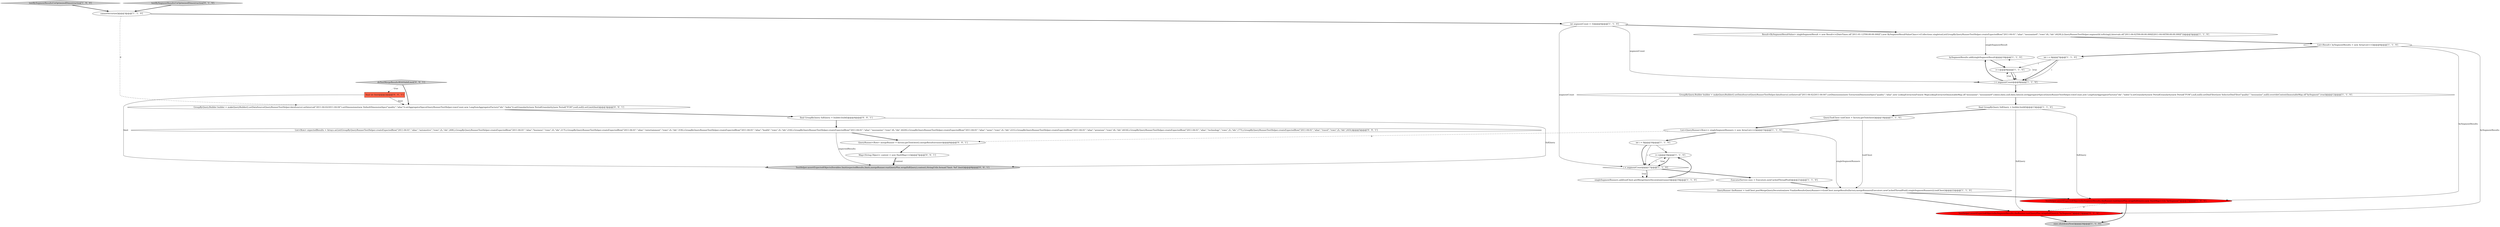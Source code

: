 digraph {
0 [style = filled, label = "testBySegmentResultsUnOptimizedDimextraction['1', '0', '0']", fillcolor = lightgray, shape = diamond image = "AAA0AAABBB1BBB"];
12 [style = filled, label = "i++@@@18@@@['1', '1', '0']", fillcolor = white, shape = ellipse image = "AAA0AAABBB1BBB"];
18 [style = filled, label = "i++@@@9@@@['1', '1', '0']", fillcolor = white, shape = ellipse image = "AAA0AAABBB1BBB"];
11 [style = filled, label = "final GroupByQuery fullQuery = builder.build()@@@13@@@['1', '1', '0']", fillcolor = white, shape = ellipse image = "AAA0AAABBB1BBB"];
20 [style = filled, label = "exec.shutdownNow()@@@24@@@['1', '1', '0']", fillcolor = lightgray, shape = ellipse image = "AAA0AAABBB1BBB"];
4 [style = filled, label = "GroupByQuery.Builder builder = makeQueryBuilder().setDataSource(QueryRunnerTestHelper.dataSource).setInterval(\"2011-04-02/2011-04-04\").setDimensions(new ExtractionDimensionSpec(\"quality\",\"alias\",new LookupExtractionFn(new MapLookupExtractor(ImmutableMap.of(\"mezzanine\",\"mezzanine0\"),false),false,null,false,false))).setAggregatorSpecs(QueryRunnerTestHelper.rowsCount,new LongSumAggregatorFactory(\"idx\",\"index\")).setGranularity(new PeriodGranularity(new Period(\"P1M\"),null,null)).setDimFilter(new SelectorDimFilter(\"quality\",\"mezzanine\",null)).overrideContext(ImmutableMap.of(\"bySegment\",true))@@@12@@@['1', '1', '0']", fillcolor = white, shape = ellipse image = "AAA0AAABBB1BBB"];
19 [style = filled, label = "QueryRunner theRunner = toolChest.postMergeQueryDecoration(new FinalizeResultsQueryRunner<>(toolChest.mergeResults(factory.mergeRunners(Executors.newCachedThreadPool(),singleSegmentRunners)),toolChest))@@@22@@@['1', '1', '0']", fillcolor = white, shape = ellipse image = "AAA0AAABBB1BBB"];
7 [style = filled, label = "Result<BySegmentResultValue> singleSegmentResult = new Result<>(DateTimes.of(\"2011-01-12T00:00:00.000Z\"),new BySegmentResultValueClass<>(Collections.singletonList(GroupByQueryRunnerTestHelper.createExpectedRow(\"2011-04-01\",\"alias\",\"mezzanine0\",\"rows\",6L,\"idx\",4420L)),QueryRunnerTestHelper.segmentId.toString(),Intervals.of(\"2011-04-02T00:00:00.000Z/2011-04-04T00:00:00.000Z\")))@@@5@@@['1', '1', '0']", fillcolor = white, shape = ellipse image = "AAA0AAABBB1BBB"];
10 [style = filled, label = "bySegmentResults.add(singleSegmentResult)@@@10@@@['1', '1', '0']", fillcolor = white, shape = ellipse image = "AAA0AAABBB1BBB"];
8 [style = filled, label = "List<QueryRunner<Row>> singleSegmentRunners = new ArrayList<>()@@@15@@@['1', '1', '0']", fillcolor = white, shape = ellipse image = "AAA0AAABBB1BBB"];
14 [style = filled, label = "List<Result> bySegmentResults = new ArrayList<>()@@@6@@@['1', '1', '0']", fillcolor = white, shape = ellipse image = "AAA0AAABBB1BBB"];
2 [style = filled, label = "ExecutorService exec = Executors.newCachedThreadPool()@@@21@@@['1', '1', '0']", fillcolor = white, shape = ellipse image = "AAA0AAABBB1BBB"];
25 [style = filled, label = "QueryRunner<Row> mergeRunner = factory.getToolchest().mergeResults(runner)@@@6@@@['0', '0', '1']", fillcolor = white, shape = ellipse image = "AAA0AAABBB3BBB"];
26 [style = filled, label = "doTestMergeResultsWithValidLimit['0', '0', '1']", fillcolor = lightgray, shape = diamond image = "AAA0AAABBB3BBB"];
3 [style = filled, label = "i < segmentCount@@@17@@@['1', '1', '0']", fillcolor = white, shape = diamond image = "AAA0AAABBB1BBB"];
29 [style = filled, label = "final int limit@@@2@@@['0', '0', '1']", fillcolor = tomato, shape = box image = "AAA0AAABBB3BBB"];
5 [style = filled, label = "TestHelper.assertExpectedObjects(bySegmentResults,theRunner.run(QueryPlus.wrap(fullQuery),new HashMap<>()),\"bySegment\")@@@23@@@['1', '0', '0']", fillcolor = red, shape = ellipse image = "AAA1AAABBB1BBB"];
6 [style = filled, label = "int i = 0@@@16@@@['1', '1', '0']", fillcolor = white, shape = ellipse image = "AAA0AAABBB1BBB"];
24 [style = filled, label = "Map<String,Object> context = new HashMap<>()@@@7@@@['0', '0', '1']", fillcolor = white, shape = ellipse image = "AAA0AAABBB3BBB"];
1 [style = filled, label = "cannotVectorize()@@@3@@@['1', '1', '0']", fillcolor = white, shape = ellipse image = "AAA0AAABBB1BBB"];
13 [style = filled, label = "singleSegmentRunners.add(toolChest.preMergeQueryDecoration(runner))@@@19@@@['1', '1', '0']", fillcolor = white, shape = ellipse image = "AAA0AAABBB1BBB"];
17 [style = filled, label = "QueryToolChest toolChest = factory.getToolchest()@@@14@@@['1', '1', '0']", fillcolor = white, shape = ellipse image = "AAA0AAABBB1BBB"];
21 [style = filled, label = "TestHelper.assertExpectedObjects(bySegmentResults,theRunner.run(QueryPlus.wrap(fullQuery)),\"bySegment\")@@@23@@@['0', '1', '0']", fillcolor = red, shape = ellipse image = "AAA1AAABBB2BBB"];
16 [style = filled, label = "int i = 0@@@7@@@['1', '1', '0']", fillcolor = white, shape = ellipse image = "AAA0AAABBB1BBB"];
23 [style = filled, label = "GroupByQuery.Builder builder = makeQueryBuilder().setDataSource(QueryRunnerTestHelper.dataSource).setInterval(\"2011-04-02/2011-04-04\").setDimensions(new DefaultDimensionSpec(\"quality\",\"alias\")).setAggregatorSpecs(QueryRunnerTestHelper.rowsCount,new LongSumAggregatorFactory(\"idx\",\"index\")).setGranularity(new PeriodGranularity(new Period(\"P1M\"),null,null)).setLimit(limit)@@@3@@@['0', '0', '1']", fillcolor = white, shape = ellipse image = "AAA0AAABBB3BBB"];
22 [style = filled, label = "testBySegmentResultsUnOptimizedDimextraction['0', '1', '0']", fillcolor = lightgray, shape = diamond image = "AAA0AAABBB2BBB"];
9 [style = filled, label = "int segmentCount = 32@@@4@@@['1', '1', '0']", fillcolor = white, shape = ellipse image = "AAA0AAABBB1BBB"];
28 [style = filled, label = "TestHelper.assertExpectedObjects(Iterables.limit(expectedResults,limit),mergeRunner.run(QueryPlus.wrap(fullQuery),context),StringUtils.format(\"limit: %d\",limit))@@@8@@@['0', '0', '1']", fillcolor = lightgray, shape = ellipse image = "AAA0AAABBB3BBB"];
30 [style = filled, label = "List<Row> expectedResults = Arrays.asList(GroupByQueryRunnerTestHelper.createExpectedRow(\"2011-04-01\",\"alias\",\"automotive\",\"rows\",2L,\"idx\",269L),GroupByQueryRunnerTestHelper.createExpectedRow(\"2011-04-01\",\"alias\",\"business\",\"rows\",2L,\"idx\",217L),GroupByQueryRunnerTestHelper.createExpectedRow(\"2011-04-01\",\"alias\",\"entertainment\",\"rows\",2L,\"idx\",319L),GroupByQueryRunnerTestHelper.createExpectedRow(\"2011-04-01\",\"alias\",\"health\",\"rows\",2L,\"idx\",216L),GroupByQueryRunnerTestHelper.createExpectedRow(\"2011-04-01\",\"alias\",\"mezzanine\",\"rows\",6L,\"idx\",4420L),GroupByQueryRunnerTestHelper.createExpectedRow(\"2011-04-01\",\"alias\",\"news\",\"rows\",2L,\"idx\",221L),GroupByQueryRunnerTestHelper.createExpectedRow(\"2011-04-01\",\"alias\",\"premium\",\"rows\",6L,\"idx\",4416L),GroupByQueryRunnerTestHelper.createExpectedRow(\"2011-04-01\",\"alias\",\"technology\",\"rows\",2L,\"idx\",177L),GroupByQueryRunnerTestHelper.createExpectedRow(\"2011-04-01\",\"alias\",\"travel\",\"rows\",2L,\"idx\",243L))@@@5@@@['0', '0', '1']", fillcolor = white, shape = ellipse image = "AAA0AAABBB3BBB"];
15 [style = filled, label = "i < segmentCount@@@8@@@['1', '1', '0']", fillcolor = white, shape = diamond image = "AAA0AAABBB1BBB"];
27 [style = filled, label = "final GroupByQuery fullQuery = builder.build()@@@4@@@['0', '0', '1']", fillcolor = white, shape = ellipse image = "AAA0AAABBB3BBB"];
14->16 [style = bold, label=""];
17->8 [style = bold, label=""];
16->15 [style = bold, label=""];
10->18 [style = bold, label=""];
6->3 [style = bold, label=""];
24->28 [style = bold, label=""];
15->10 [style = bold, label=""];
14->5 [style = solid, label="bySegmentResults"];
2->19 [style = bold, label=""];
23->27 [style = bold, label=""];
5->20 [style = bold, label=""];
27->30 [style = bold, label=""];
29->23 [style = solid, label="limit"];
15->18 [style = dotted, label="true"];
18->15 [style = bold, label=""];
27->28 [style = solid, label="fullQuery"];
30->25 [style = bold, label=""];
15->10 [style = dotted, label="true"];
8->6 [style = bold, label=""];
16->15 [style = solid, label="i"];
16->18 [style = solid, label="i"];
9->7 [style = bold, label=""];
1->9 [style = bold, label=""];
9->15 [style = solid, label="segmentCount"];
11->21 [style = solid, label="fullQuery"];
7->14 [style = bold, label=""];
18->15 [style = solid, label="i"];
19->5 [style = bold, label=""];
25->24 [style = bold, label=""];
17->19 [style = solid, label="toolChest"];
13->12 [style = bold, label=""];
21->20 [style = bold, label=""];
9->3 [style = solid, label="segmentCount"];
8->19 [style = solid, label="singleSegmentRunners"];
3->2 [style = bold, label=""];
30->28 [style = solid, label="expectedResults"];
0->1 [style = bold, label=""];
3->12 [style = dotted, label="true"];
26->23 [style = bold, label=""];
15->4 [style = bold, label=""];
7->10 [style = solid, label="singleSegmentResult"];
3->13 [style = bold, label=""];
5->21 [style = dashed, label="0"];
11->5 [style = solid, label="fullQuery"];
11->17 [style = bold, label=""];
26->29 [style = dotted, label="true"];
8->25 [style = dashed, label="0"];
12->3 [style = bold, label=""];
22->1 [style = bold, label=""];
6->12 [style = solid, label="i"];
12->3 [style = solid, label="i"];
4->11 [style = bold, label=""];
29->28 [style = solid, label="limit"];
1->23 [style = dashed, label="0"];
14->21 [style = solid, label="bySegmentResults"];
6->3 [style = solid, label="i"];
24->28 [style = solid, label="context"];
3->13 [style = dotted, label="true"];
19->21 [style = bold, label=""];
}
